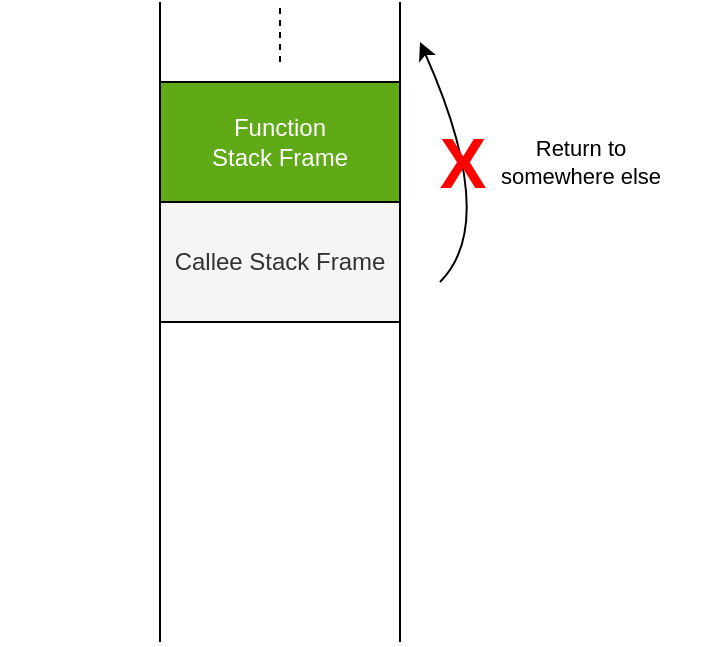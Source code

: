 <mxfile version="12.9.13" type="device"><diagram id="XqJ4mQxnOR7mIwFCOtnC" name="Page-1"><mxGraphModel dx="1164" dy="729" grid="1" gridSize="10" guides="1" tooltips="1" connect="1" arrows="1" fold="1" page="1" pageScale="1" pageWidth="850" pageHeight="1100" math="0" shadow="0"><root><mxCell id="0"/><mxCell id="1" parent="0"/><mxCell id="b5t2S1CxMU01NmITyNuN-22" value="" style="rounded=0;whiteSpace=wrap;html=1;strokeColor=none;fontSize=35;fillColor=none;" vertex="1" parent="1"><mxGeometry x="120" y="40" width="360" height="320" as="geometry"/></mxCell><mxCell id="b5t2S1CxMU01NmITyNuN-2" value="" style="endArrow=none;html=1;" edge="1" parent="1"><mxGeometry width="50" height="50" relative="1" as="geometry"><mxPoint x="320" y="360" as="sourcePoint"/><mxPoint x="320" y="40" as="targetPoint"/></mxGeometry></mxCell><mxCell id="b5t2S1CxMU01NmITyNuN-3" value="" style="endArrow=none;html=1;" edge="1" parent="1"><mxGeometry width="50" height="50" relative="1" as="geometry"><mxPoint x="200" y="360" as="sourcePoint"/><mxPoint x="200" y="40" as="targetPoint"/></mxGeometry></mxCell><mxCell id="b5t2S1CxMU01NmITyNuN-4" value="Function&lt;br&gt;Stack Frame" style="rounded=0;whiteSpace=wrap;html=1;fillColor=#60a917;strokeColor=#000000;fontColor=#ffffff;" vertex="1" parent="1"><mxGeometry x="200" y="80" width="120" height="60" as="geometry"/></mxCell><mxCell id="b5t2S1CxMU01NmITyNuN-5" value="" style="endArrow=none;dashed=1;html=1;" edge="1" parent="1"><mxGeometry width="50" height="50" relative="1" as="geometry"><mxPoint x="260" y="70" as="sourcePoint"/><mxPoint x="260" y="40" as="targetPoint"/></mxGeometry></mxCell><mxCell id="b5t2S1CxMU01NmITyNuN-6" value="Callee Stack Frame" style="rounded=0;whiteSpace=wrap;html=1;strokeColor=#000000;fillColor=#f5f5f5;fontColor=#333333;" vertex="1" parent="1"><mxGeometry x="200" y="140" width="120" height="60" as="geometry"/></mxCell><mxCell id="b5t2S1CxMU01NmITyNuN-17" value="" style="curved=1;endArrow=classic;html=1;" edge="1" parent="1"><mxGeometry width="50" height="50" relative="1" as="geometry"><mxPoint x="340" y="180" as="sourcePoint"/><mxPoint x="330" y="60" as="targetPoint"/><Array as="points"><mxPoint x="370" y="150"/></Array></mxGeometry></mxCell><mxCell id="b5t2S1CxMU01NmITyNuN-18" value="Return to&lt;br&gt;somewhere else" style="edgeLabel;html=1;align=center;verticalAlign=middle;resizable=0;points=[];" vertex="1" connectable="0" parent="b5t2S1CxMU01NmITyNuN-17"><mxGeometry x="-0.143" y="-6" relative="1" as="geometry"><mxPoint x="41.65" y="-11.5" as="offset"/></mxGeometry></mxCell><mxCell id="b5t2S1CxMU01NmITyNuN-19" value="&lt;font style=&quot;font-size: 35px;&quot; color=&quot;#ff0000&quot;&gt;X&lt;/font&gt;" style="text;html=1;align=center;verticalAlign=middle;resizable=0;points=[];autosize=1;connectable=0;fontStyle=1;fontSize=35;" vertex="1" parent="1"><mxGeometry x="331" y="95" width="40" height="50" as="geometry"/></mxCell></root></mxGraphModel></diagram></mxfile>